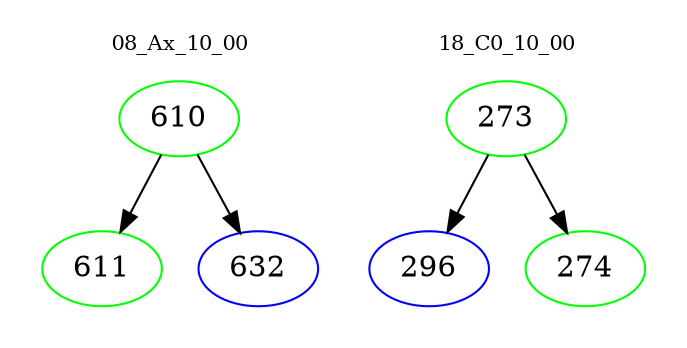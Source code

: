 digraph{
subgraph cluster_0 {
color = white
label = "08_Ax_10_00";
fontsize=10;
T0_610 [label="610", color="green"]
T0_610 -> T0_611 [color="black"]
T0_611 [label="611", color="green"]
T0_610 -> T0_632 [color="black"]
T0_632 [label="632", color="blue"]
}
subgraph cluster_1 {
color = white
label = "18_C0_10_00";
fontsize=10;
T1_273 [label="273", color="green"]
T1_273 -> T1_296 [color="black"]
T1_296 [label="296", color="blue"]
T1_273 -> T1_274 [color="black"]
T1_274 [label="274", color="green"]
}
}
